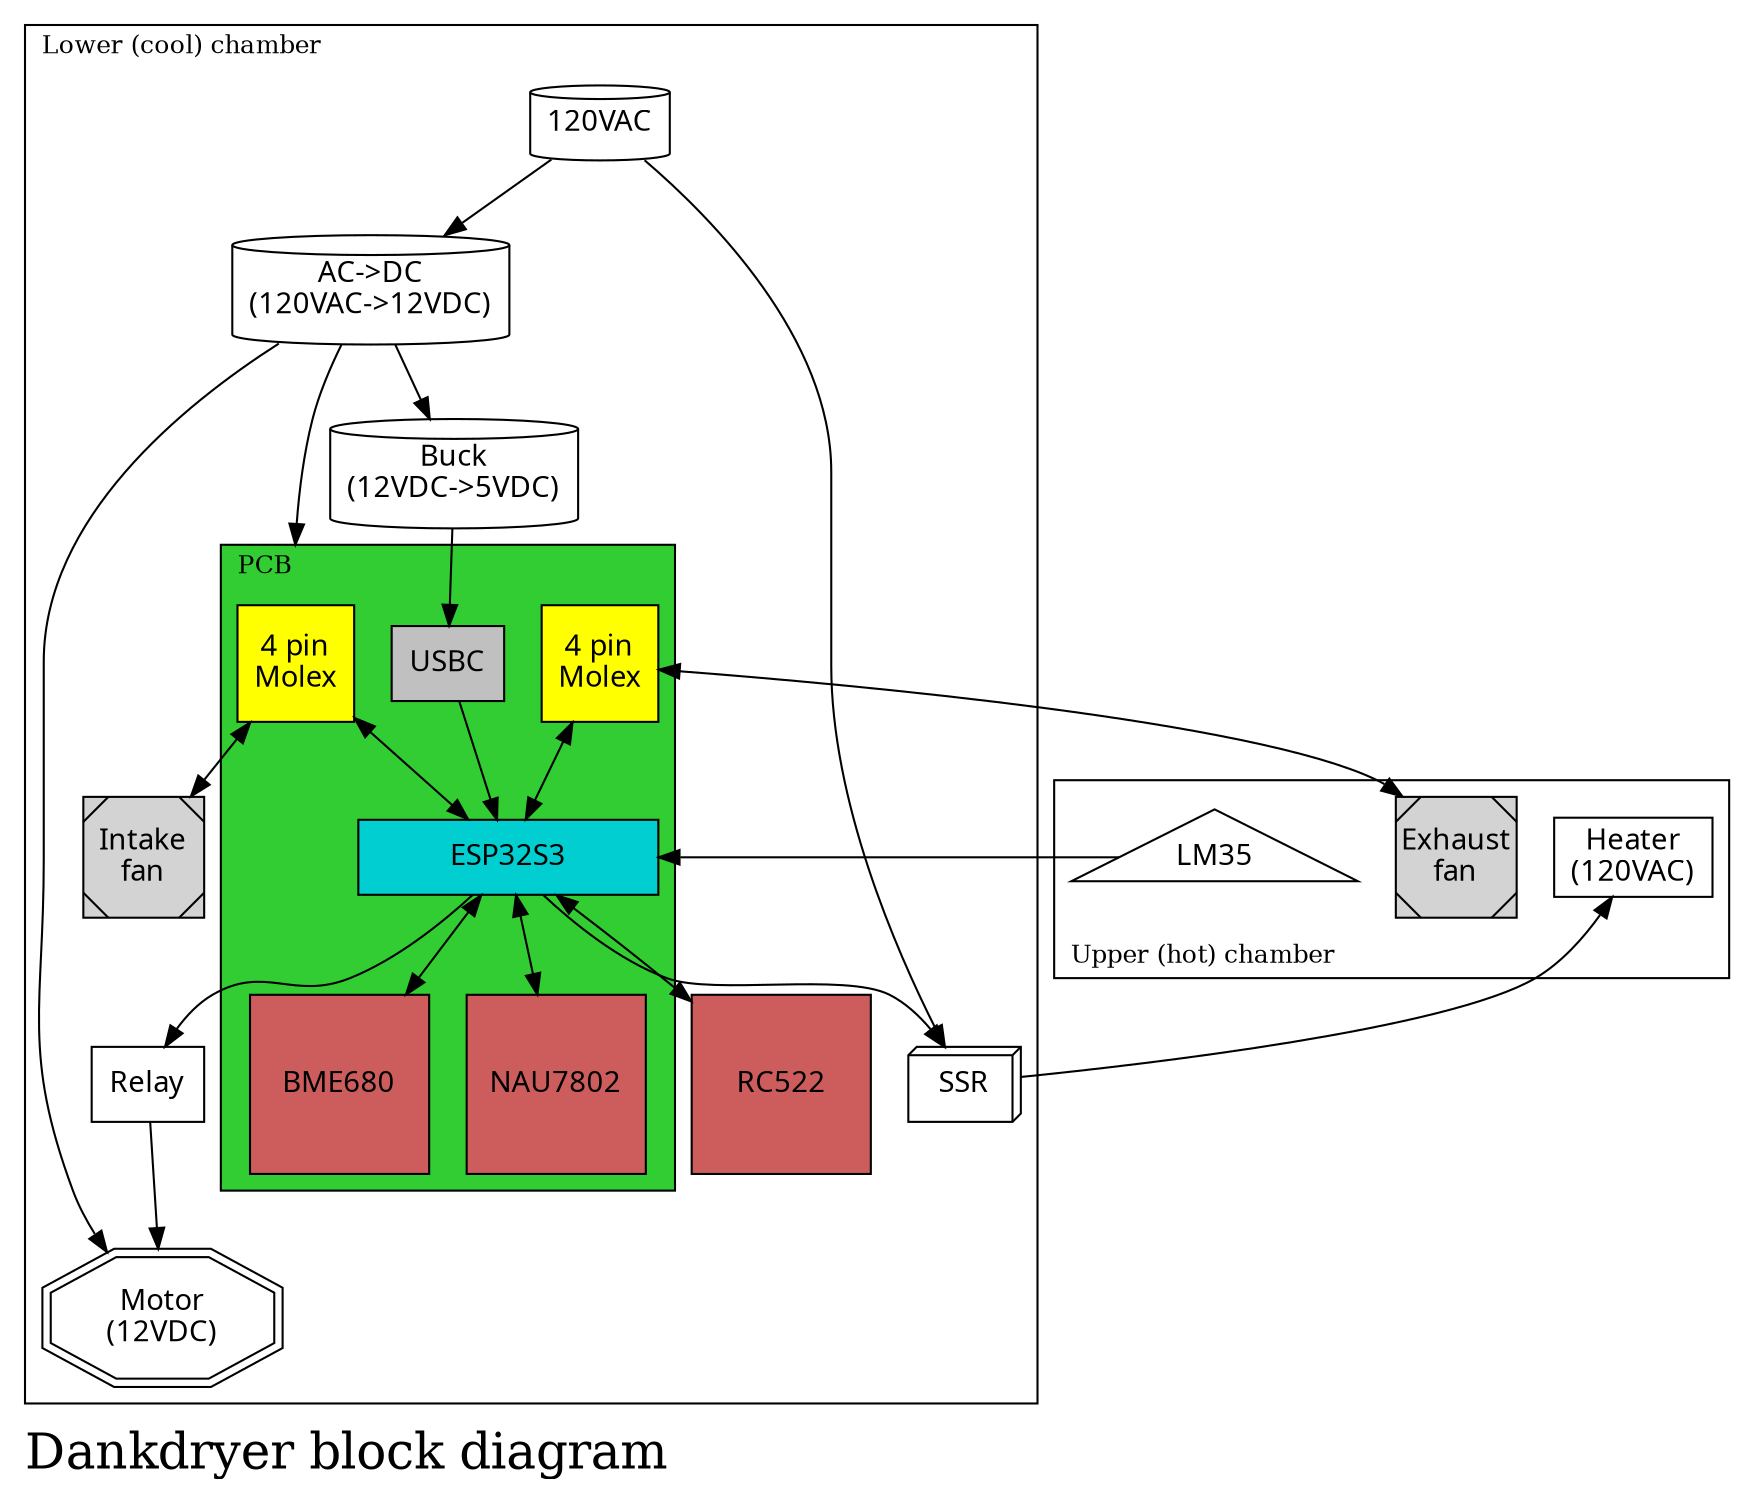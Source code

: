 digraph blockdiagram {
  compound=true; // for links between subgraphs
  node [ fontname="Gentium Book Plus" ]
  label="Dankdryer block diagram"
  fontsize=24
  labeljust = l

  subgraph clusterLower {
    fontsize=12

    subgraph clusterPCB {
      label = "PCB"
      labelloc = t
      style = filled
      fillcolor = limegreen
      ESP32S3 [ shape=rectangle width=2 fixedsize=true fillcolor=darkturquoise style=filled ]
      Molex1  [ shape=square fillcolor=yellow style=filled label="4 pin\nMolex" ]
      Molex2  [ shape=square fillcolor=yellow style=filled label="4 pin\nMolex" ]
      //TB6612FNG [ shape=square width=1.2 fillcolor=indianred style=filled fixedsize=true ]
      BME680 [ shape=square width=1.2 fillcolor=indianred style=filled fixedsize=true ]
      NAU7802 [ shape=square width=1.2 fillcolor=indianred style=filled fixedsize=true ]
      USBC [ shape=rectangle fillcolor=silver style=filled ]
      Molex1 -> ESP32S3 [ dir=both ]
      Molex2 -> ESP32S3 [ dir=both ]
      USBC -> ESP32S3
      ESP32S3 -> BME680 [ dir=both ]
      ESP32S3 -> NAU7802 [ dir=both ]
    }

    Motor [ shape=doubleoctagon label="Motor\n(12VDC)" ]
    Fan1 [ shape=Msquare width=0.8 label="Intake\nfan" bgcolor=black style=filled fixedsize=true ]
    //TB6612FNG -> Motor
    label = "Lower (cool) chamber"
    RC522 [ shape=square fillcolor=indianred style=filled width=1.2 fixedsize=true ]
    ESP32S3 -> RC522 [ dir=both ]
    ACAdapter [ shape=cylinder label="AC->DC\n(120VAC->12VDC)" ]
    Buck [ shape=cylinder label="Buck\n(12VDC->5VDC)" ]
    ACAdapter -> Buck
    ACAdapter -> Motor
    ACAdapter -> Molex1 [ lhead=clusterPCB ]
    AC [ shape=cylinder label="120VAC" ]
    AC -> SSR
    AC -> ACAdapter
    Buck -> USBC
    Relay [ shape=rectangle ]
    Relay -> Motor
    ESP32S3 -> Relay
    SSR [ shape=box3d ]

  }

  subgraph clusterUpper {
    fontsize=12
    labelloc=b

    Heater [ shape=rectangle label="Heater\n(120VAC)" ]
    Fan2 [ shape=Msquare width=0.8 label="Exhaust\nfan" bgcolor=black style=filled fixedsize=true ]
    LM35 [ shape=triangle ]
    Molex1 -> Fan1 [ dir=both ]
    Molex2 -> Fan2 [ dir=both ]
    ESP32S3 -> SSR
    SSR -> Heater
    LM35 -> ESP32S3
    label = "Upper (hot) chamber"

  }

}
